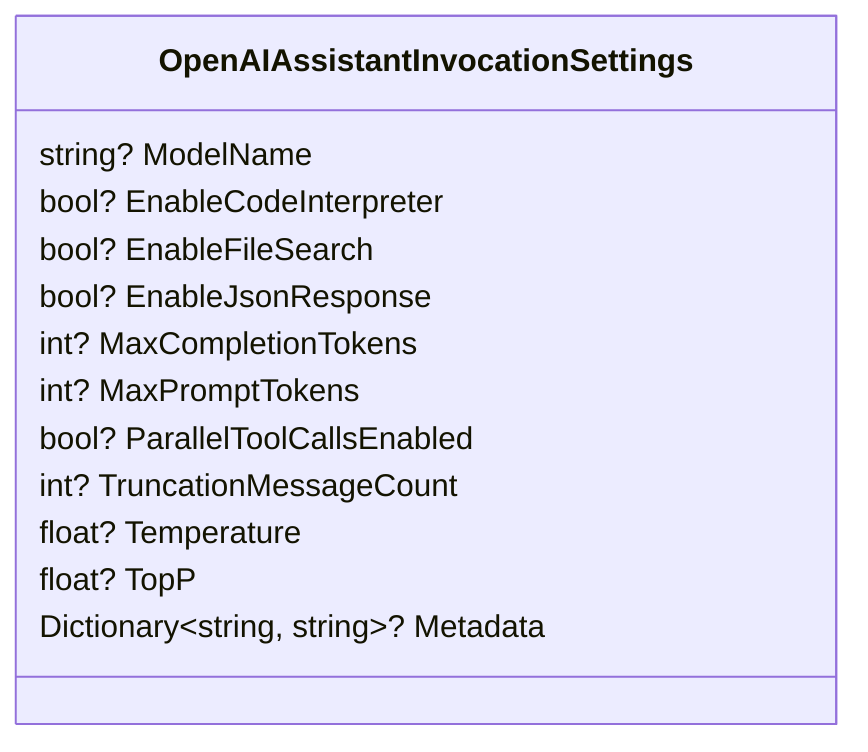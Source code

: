 classDiagram

    class OpenAIAssistantInvocationSettings {
        string? ModelName
        bool? EnableCodeInterpreter
        bool? EnableFileSearch
        bool? EnableJsonResponse
        int? MaxCompletionTokens
        int? MaxPromptTokens
        bool? ParallelToolCallsEnabled
        int? TruncationMessageCount
        float? Temperature
        float? TopP
        Dictionary~string, string~? Metadata
    }